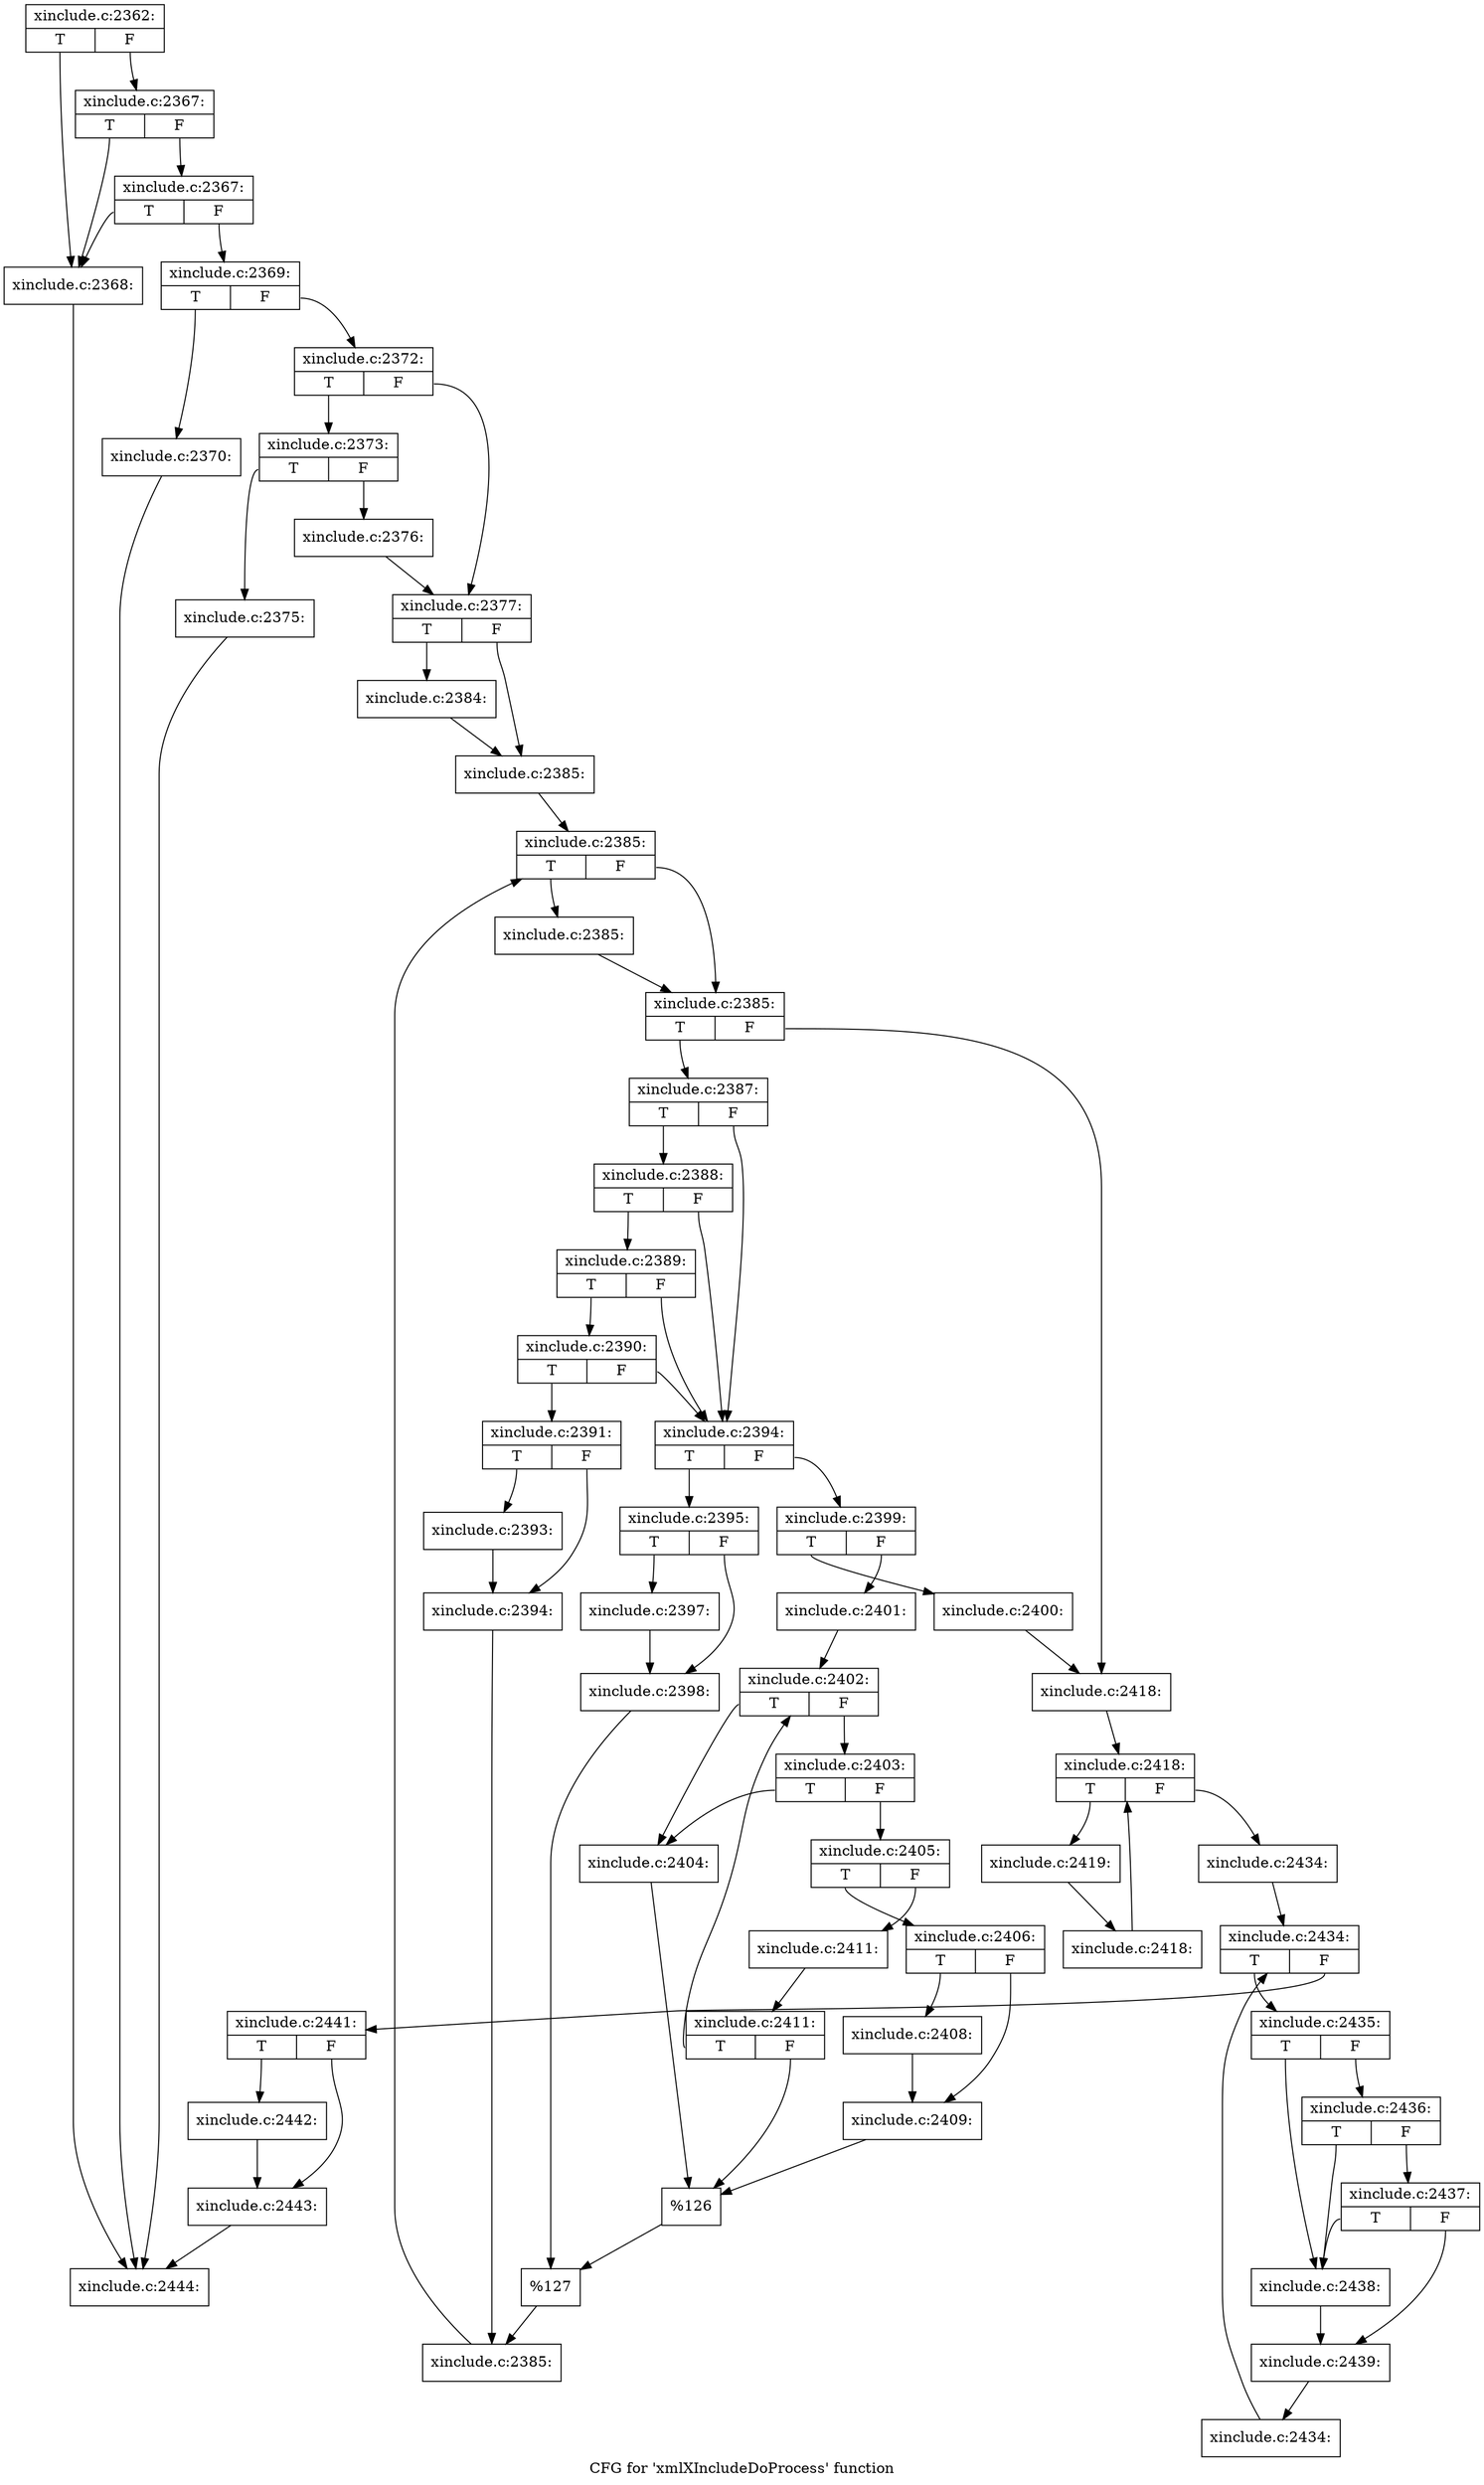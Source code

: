 digraph "CFG for 'xmlXIncludeDoProcess' function" {
	label="CFG for 'xmlXIncludeDoProcess' function";

	Node0x5497f90 [shape=record,label="{xinclude.c:2362:|{<s0>T|<s1>F}}"];
	Node0x5497f90:s0 -> Node0x5499450;
	Node0x5497f90:s1 -> Node0x5499570;
	Node0x5499570 [shape=record,label="{xinclude.c:2367:|{<s0>T|<s1>F}}"];
	Node0x5499570:s0 -> Node0x5499450;
	Node0x5499570:s1 -> Node0x54994f0;
	Node0x54994f0 [shape=record,label="{xinclude.c:2367:|{<s0>T|<s1>F}}"];
	Node0x54994f0:s0 -> Node0x5499450;
	Node0x54994f0:s1 -> Node0x54994a0;
	Node0x5499450 [shape=record,label="{xinclude.c:2368:}"];
	Node0x5499450 -> Node0x5494e80;
	Node0x54994a0 [shape=record,label="{xinclude.c:2369:|{<s0>T|<s1>F}}"];
	Node0x54994a0:s0 -> Node0x5499fc0;
	Node0x54994a0:s1 -> Node0x549a010;
	Node0x5499fc0 [shape=record,label="{xinclude.c:2370:}"];
	Node0x5499fc0 -> Node0x5494e80;
	Node0x549a010 [shape=record,label="{xinclude.c:2372:|{<s0>T|<s1>F}}"];
	Node0x549a010:s0 -> Node0x549a4d0;
	Node0x549a010:s1 -> Node0x549a520;
	Node0x549a4d0 [shape=record,label="{xinclude.c:2373:|{<s0>T|<s1>F}}"];
	Node0x549a4d0:s0 -> Node0x53eb470;
	Node0x549a4d0:s1 -> Node0x549b2a0;
	Node0x53eb470 [shape=record,label="{xinclude.c:2375:}"];
	Node0x53eb470 -> Node0x5494e80;
	Node0x549b2a0 [shape=record,label="{xinclude.c:2376:}"];
	Node0x549b2a0 -> Node0x549a520;
	Node0x549a520 [shape=record,label="{xinclude.c:2377:|{<s0>T|<s1>F}}"];
	Node0x549a520:s0 -> Node0x549b5d0;
	Node0x549a520:s1 -> Node0x549be90;
	Node0x549b5d0 [shape=record,label="{xinclude.c:2384:}"];
	Node0x549b5d0 -> Node0x549be90;
	Node0x549be90 [shape=record,label="{xinclude.c:2385:}"];
	Node0x549be90 -> Node0x5206a50;
	Node0x5206a50 [shape=record,label="{xinclude.c:2385:|{<s0>T|<s1>F}}"];
	Node0x5206a50:s0 -> Node0x549ca30;
	Node0x5206a50:s1 -> Node0x549c540;
	Node0x549ca30 [shape=record,label="{xinclude.c:2385:}"];
	Node0x549ca30 -> Node0x549c540;
	Node0x549c540 [shape=record,label="{xinclude.c:2385:|{<s0>T|<s1>F}}"];
	Node0x549c540:s0 -> Node0x549d100;
	Node0x549c540:s1 -> Node0x549c2d0;
	Node0x549d100 [shape=record,label="{xinclude.c:2387:|{<s0>T|<s1>F}}"];
	Node0x549d100:s0 -> Node0x549d3a0;
	Node0x549d100:s1 -> Node0x549d280;
	Node0x549d3a0 [shape=record,label="{xinclude.c:2388:|{<s0>T|<s1>F}}"];
	Node0x549d3a0:s0 -> Node0x549d320;
	Node0x549d3a0:s1 -> Node0x549d280;
	Node0x549d320 [shape=record,label="{xinclude.c:2389:|{<s0>T|<s1>F}}"];
	Node0x549d320:s0 -> Node0x549d2d0;
	Node0x549d320:s1 -> Node0x549d280;
	Node0x549d2d0 [shape=record,label="{xinclude.c:2390:|{<s0>T|<s1>F}}"];
	Node0x549d2d0:s0 -> Node0x549d1e0;
	Node0x549d2d0:s1 -> Node0x549d280;
	Node0x549d1e0 [shape=record,label="{xinclude.c:2391:|{<s0>T|<s1>F}}"];
	Node0x549d1e0:s0 -> Node0x5466e40;
	Node0x549d1e0:s1 -> Node0x5466e90;
	Node0x5466e40 [shape=record,label="{xinclude.c:2393:}"];
	Node0x5466e40 -> Node0x5466e90;
	Node0x5466e90 [shape=record,label="{xinclude.c:2394:}"];
	Node0x5466e90 -> Node0x549d230;
	Node0x549d280 [shape=record,label="{xinclude.c:2394:|{<s0>T|<s1>F}}"];
	Node0x549d280:s0 -> Node0x54675f0;
	Node0x549d280:s1 -> Node0x5467690;
	Node0x54675f0 [shape=record,label="{xinclude.c:2395:|{<s0>T|<s1>F}}"];
	Node0x54675f0:s0 -> Node0x5467e00;
	Node0x54675f0:s1 -> Node0x5467e50;
	Node0x5467e00 [shape=record,label="{xinclude.c:2397:}"];
	Node0x5467e00 -> Node0x5467e50;
	Node0x5467e50 [shape=record,label="{xinclude.c:2398:}"];
	Node0x5467e50 -> Node0x5467640;
	Node0x5467690 [shape=record,label="{xinclude.c:2399:|{<s0>T|<s1>F}}"];
	Node0x5467690:s0 -> Node0x54a1be0;
	Node0x5467690:s1 -> Node0x54a1c30;
	Node0x54a1be0 [shape=record,label="{xinclude.c:2400:}"];
	Node0x54a1be0 -> Node0x549c2d0;
	Node0x54a1c30 [shape=record,label="{xinclude.c:2401:}"];
	Node0x54a1c30 -> Node0x54a2070;
	Node0x54a2070 [shape=record,label="{xinclude.c:2402:|{<s0>T|<s1>F}}"];
	Node0x54a2070:s0 -> Node0x54a25c0;
	Node0x54a2070:s1 -> Node0x54a2660;
	Node0x54a2660 [shape=record,label="{xinclude.c:2403:|{<s0>T|<s1>F}}"];
	Node0x54a2660:s0 -> Node0x54a25c0;
	Node0x54a2660:s1 -> Node0x54a2610;
	Node0x54a25c0 [shape=record,label="{xinclude.c:2404:}"];
	Node0x54a25c0 -> Node0x54a1fd0;
	Node0x54a2610 [shape=record,label="{xinclude.c:2405:|{<s0>T|<s1>F}}"];
	Node0x54a2610:s0 -> Node0x54a2d80;
	Node0x54a2610:s1 -> Node0x54a2dd0;
	Node0x54a2d80 [shape=record,label="{xinclude.c:2406:|{<s0>T|<s1>F}}"];
	Node0x54a2d80:s0 -> Node0x53f38f0;
	Node0x54a2d80:s1 -> Node0x54a3590;
	Node0x53f38f0 [shape=record,label="{xinclude.c:2408:}"];
	Node0x53f38f0 -> Node0x54a3590;
	Node0x54a3590 [shape=record,label="{xinclude.c:2409:}"];
	Node0x54a3590 -> Node0x54a1fd0;
	Node0x54a2dd0 [shape=record,label="{xinclude.c:2411:}"];
	Node0x54a2dd0 -> Node0x54a2020;
	Node0x54a2020 [shape=record,label="{xinclude.c:2411:|{<s0>T|<s1>F}}"];
	Node0x54a2020:s0 -> Node0x54a2070;
	Node0x54a2020:s1 -> Node0x54a1fd0;
	Node0x54a1fd0 [shape=record,label="{%126}"];
	Node0x54a1fd0 -> Node0x5467640;
	Node0x5467640 [shape=record,label="{%127}"];
	Node0x5467640 -> Node0x549d230;
	Node0x549d230 [shape=record,label="{xinclude.c:2385:}"];
	Node0x549d230 -> Node0x5206a50;
	Node0x549c2d0 [shape=record,label="{xinclude.c:2418:}"];
	Node0x549c2d0 -> Node0x54a43e0;
	Node0x54a43e0 [shape=record,label="{xinclude.c:2418:|{<s0>T|<s1>F}}"];
	Node0x54a43e0:s0 -> Node0x54a46c0;
	Node0x54a43e0:s1 -> Node0x54a41e0;
	Node0x54a46c0 [shape=record,label="{xinclude.c:2419:}"];
	Node0x54a46c0 -> Node0x54a4630;
	Node0x54a4630 [shape=record,label="{xinclude.c:2418:}"];
	Node0x54a4630 -> Node0x54a43e0;
	Node0x54a41e0 [shape=record,label="{xinclude.c:2434:}"];
	Node0x54a41e0 -> Node0x54a5b50;
	Node0x54a5b50 [shape=record,label="{xinclude.c:2434:|{<s0>T|<s1>F}}"];
	Node0x54a5b50:s0 -> Node0x54a5d50;
	Node0x54a5b50:s1 -> Node0x54a5330;
	Node0x54a5d50 [shape=record,label="{xinclude.c:2435:|{<s0>T|<s1>F}}"];
	Node0x54a5d50:s0 -> Node0x54a6110;
	Node0x54a5d50:s1 -> Node0x54a6230;
	Node0x54a6230 [shape=record,label="{xinclude.c:2436:|{<s0>T|<s1>F}}"];
	Node0x54a6230:s0 -> Node0x54a6110;
	Node0x54a6230:s1 -> Node0x54a61b0;
	Node0x54a61b0 [shape=record,label="{xinclude.c:2437:|{<s0>T|<s1>F}}"];
	Node0x54a61b0:s0 -> Node0x54a6110;
	Node0x54a61b0:s1 -> Node0x54a6160;
	Node0x54a6110 [shape=record,label="{xinclude.c:2438:}"];
	Node0x54a6110 -> Node0x54a6160;
	Node0x54a6160 [shape=record,label="{xinclude.c:2439:}"];
	Node0x54a6160 -> Node0x54a5d00;
	Node0x54a5d00 [shape=record,label="{xinclude.c:2434:}"];
	Node0x54a5d00 -> Node0x54a5b50;
	Node0x54a5330 [shape=record,label="{xinclude.c:2441:|{<s0>T|<s1>F}}"];
	Node0x54a5330:s0 -> Node0x54a78b0;
	Node0x54a5330:s1 -> Node0x54a7f00;
	Node0x54a78b0 [shape=record,label="{xinclude.c:2442:}"];
	Node0x54a78b0 -> Node0x54a7f00;
	Node0x54a7f00 [shape=record,label="{xinclude.c:2443:}"];
	Node0x54a7f00 -> Node0x5494e80;
	Node0x5494e80 [shape=record,label="{xinclude.c:2444:}"];
}
